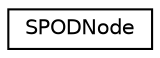 digraph "Graphical Class Hierarchy"
{
  edge [fontname="Helvetica",fontsize="10",labelfontname="Helvetica",labelfontsize="10"];
  node [fontname="Helvetica",fontsize="10",shape=record];
  rankdir="LR";
  Node1 [label="SPODNode",height=0.2,width=0.4,color="black", fillcolor="white", style="filled",URL="$struct_s_p_o_d_node.html",tooltip="Struct for storing POD node data. "];
}
